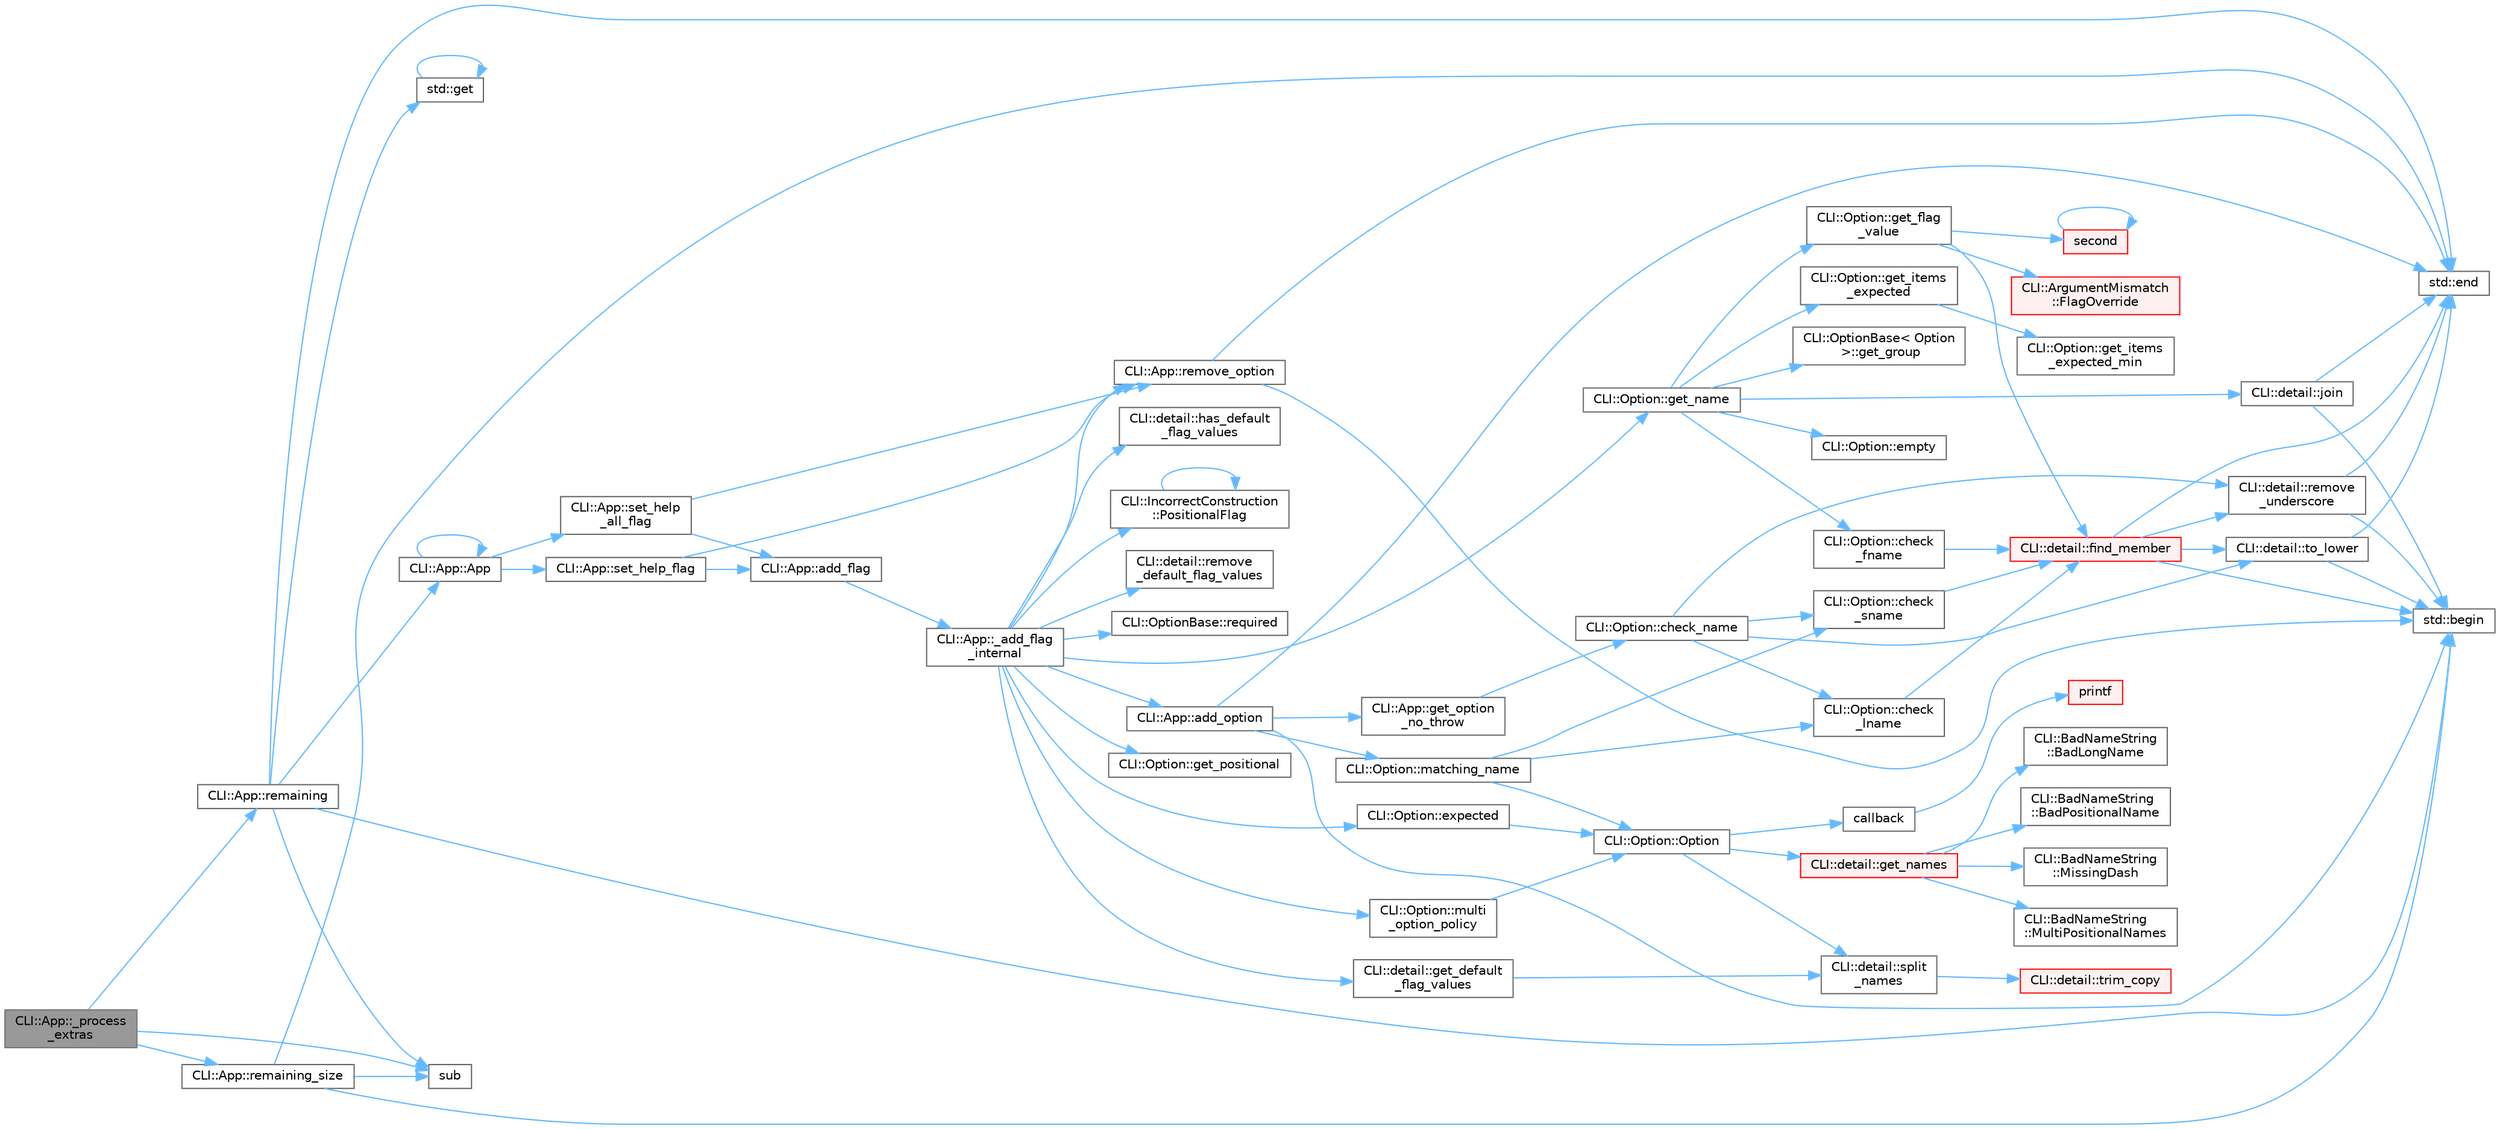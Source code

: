 digraph "CLI::App::_process_extras"
{
 // LATEX_PDF_SIZE
  bgcolor="transparent";
  edge [fontname=Helvetica,fontsize=10,labelfontname=Helvetica,labelfontsize=10];
  node [fontname=Helvetica,fontsize=10,shape=box,height=0.2,width=0.4];
  rankdir="LR";
  Node1 [id="Node000001",label="CLI::App::_process\l_extras",height=0.2,width=0.4,color="gray40", fillcolor="grey60", style="filled", fontcolor="black",tooltip="Throw an error if anything is left over and should not be."];
  Node1 -> Node2 [id="edge1_Node000001_Node000002",color="steelblue1",style="solid",tooltip=" "];
  Node2 [id="Node000002",label="CLI::App::remaining",height=0.2,width=0.4,color="grey40", fillcolor="white", style="filled",URL="$class_c_l_i_1_1_app.html#a2d322ab49ac0e7a937014c0a3e4e0d9f",tooltip="This returns the missing options from the current subcommand"];
  Node2 -> Node3 [id="edge2_Node000002_Node000003",color="steelblue1",style="solid",tooltip=" "];
  Node3 [id="Node000003",label="CLI::App::App",height=0.2,width=0.4,color="grey40", fillcolor="white", style="filled",URL="$class_c_l_i_1_1_app.html#a8f5ebc36dcdff351cce50e3d3b89974f",tooltip="Special private constructor for subcommand"];
  Node3 -> Node3 [id="edge3_Node000003_Node000003",color="steelblue1",style="solid",tooltip=" "];
  Node3 -> Node4 [id="edge4_Node000003_Node000004",color="steelblue1",style="solid",tooltip=" "];
  Node4 [id="Node000004",label="CLI::App::set_help\l_all_flag",height=0.2,width=0.4,color="grey40", fillcolor="white", style="filled",URL="$class_c_l_i_1_1_app.html#af73694f6a3cc42e29e7274b77fdb5720",tooltip="Set a help all flag, replaced the existing one if present"];
  Node4 -> Node5 [id="edge5_Node000004_Node000005",color="steelblue1",style="solid",tooltip=" "];
  Node5 [id="Node000005",label="CLI::App::add_flag",height=0.2,width=0.4,color="grey40", fillcolor="white", style="filled",URL="$class_c_l_i_1_1_app.html#a5fef22317a182fa5db1d7b1af4c89c68",tooltip="Add a flag with no description or variable assignment"];
  Node5 -> Node6 [id="edge6_Node000005_Node000006",color="steelblue1",style="solid",tooltip=" "];
  Node6 [id="Node000006",label="CLI::App::_add_flag\l_internal",height=0.2,width=0.4,color="grey40", fillcolor="white", style="filled",URL="$class_c_l_i_1_1_app.html#ac09345525410ce482948265f16f72cdf",tooltip="Internal function for adding a flag"];
  Node6 -> Node7 [id="edge7_Node000006_Node000007",color="steelblue1",style="solid",tooltip=" "];
  Node7 [id="Node000007",label="CLI::App::add_option",height=0.2,width=0.4,color="grey40", fillcolor="white", style="filled",URL="$class_c_l_i_1_1_app.html#adb68306d25a26400399d11efe7211dc4",tooltip=" "];
  Node7 -> Node8 [id="edge8_Node000007_Node000008",color="steelblue1",style="solid",tooltip=" "];
  Node8 [id="Node000008",label="std::begin",height=0.2,width=0.4,color="grey40", fillcolor="white", style="filled",URL="$namespacestd.html#aec76fc52a775d29bc4058c8e1405045a",tooltip=" "];
  Node7 -> Node9 [id="edge9_Node000007_Node000009",color="steelblue1",style="solid",tooltip=" "];
  Node9 [id="Node000009",label="std::end",height=0.2,width=0.4,color="grey40", fillcolor="white", style="filled",URL="$namespacestd.html#a35f71a4c49ddf38bb590177e3a4b2598",tooltip=" "];
  Node7 -> Node10 [id="edge10_Node000007_Node000010",color="steelblue1",style="solid",tooltip=" "];
  Node10 [id="Node000010",label="CLI::App::get_option\l_no_throw",height=0.2,width=0.4,color="grey40", fillcolor="white", style="filled",URL="$class_c_l_i_1_1_app.html#a029d50d6fdfde25e7f3e94ef2e525ccc",tooltip="Get an option by name (noexcept non-const version)"];
  Node10 -> Node11 [id="edge11_Node000010_Node000011",color="steelblue1",style="solid",tooltip=" "];
  Node11 [id="Node000011",label="CLI::Option::check_name",height=0.2,width=0.4,color="grey40", fillcolor="white", style="filled",URL="$class_c_l_i_1_1_option.html#a1f9eda27ddb1b2d520e29724d550f6a0",tooltip="Check a name. Requires \"-\" or \"--\" for short / long, supports positional name"];
  Node11 -> Node12 [id="edge12_Node000011_Node000012",color="steelblue1",style="solid",tooltip=" "];
  Node12 [id="Node000012",label="CLI::Option::check\l_lname",height=0.2,width=0.4,color="grey40", fillcolor="white", style="filled",URL="$class_c_l_i_1_1_option.html#a6e970efc39aa4984b9bb797d071ce34a",tooltip="Requires \"--\" to be removed from string"];
  Node12 -> Node13 [id="edge13_Node000012_Node000013",color="steelblue1",style="solid",tooltip=" "];
  Node13 [id="Node000013",label="CLI::detail::find_member",height=0.2,width=0.4,color="red", fillcolor="#FFF0F0", style="filled",URL="$namespace_c_l_i_1_1detail.html#ac94be0722dce2c7ff522ebc3fb80e33d",tooltip="Check if a string is a member of a list of strings and optionally ignore case or ignore underscores"];
  Node13 -> Node8 [id="edge14_Node000013_Node000008",color="steelblue1",style="solid",tooltip=" "];
  Node13 -> Node9 [id="edge15_Node000013_Node000009",color="steelblue1",style="solid",tooltip=" "];
  Node13 -> Node17 [id="edge16_Node000013_Node000017",color="steelblue1",style="solid",tooltip=" "];
  Node17 [id="Node000017",label="CLI::detail::remove\l_underscore",height=0.2,width=0.4,color="grey40", fillcolor="white", style="filled",URL="$namespace_c_l_i_1_1detail.html#a5359a7a0e33366a12e15523b100f591a",tooltip="remove underscores from a string"];
  Node17 -> Node8 [id="edge17_Node000017_Node000008",color="steelblue1",style="solid",tooltip=" "];
  Node17 -> Node9 [id="edge18_Node000017_Node000009",color="steelblue1",style="solid",tooltip=" "];
  Node13 -> Node15 [id="edge19_Node000013_Node000015",color="steelblue1",style="solid",tooltip=" "];
  Node15 [id="Node000015",label="CLI::detail::to_lower",height=0.2,width=0.4,color="grey40", fillcolor="white", style="filled",URL="$namespace_c_l_i_1_1detail.html#ae83709ec148057ec53df4383645727e9",tooltip="Return a lower case version of a string"];
  Node15 -> Node8 [id="edge20_Node000015_Node000008",color="steelblue1",style="solid",tooltip=" "];
  Node15 -> Node9 [id="edge21_Node000015_Node000009",color="steelblue1",style="solid",tooltip=" "];
  Node11 -> Node18 [id="edge22_Node000011_Node000018",color="steelblue1",style="solid",tooltip=" "];
  Node18 [id="Node000018",label="CLI::Option::check\l_sname",height=0.2,width=0.4,color="grey40", fillcolor="white", style="filled",URL="$class_c_l_i_1_1_option.html#a46e7395f6a8a720e4305aea2edb4aa7b",tooltip="Requires \"-\" to be removed from string"];
  Node18 -> Node13 [id="edge23_Node000018_Node000013",color="steelblue1",style="solid",tooltip=" "];
  Node11 -> Node17 [id="edge24_Node000011_Node000017",color="steelblue1",style="solid",tooltip=" "];
  Node11 -> Node15 [id="edge25_Node000011_Node000015",color="steelblue1",style="solid",tooltip=" "];
  Node7 -> Node19 [id="edge26_Node000007_Node000019",color="steelblue1",style="solid",tooltip=" "];
  Node19 [id="Node000019",label="CLI::Option::matching_name",height=0.2,width=0.4,color="grey40", fillcolor="white", style="filled",URL="$class_c_l_i_1_1_option.html#a67b1e51f9f873b265dac8122746fc2d7",tooltip="If options share any of the same names, find it"];
  Node19 -> Node12 [id="edge27_Node000019_Node000012",color="steelblue1",style="solid",tooltip=" "];
  Node19 -> Node18 [id="edge28_Node000019_Node000018",color="steelblue1",style="solid",tooltip=" "];
  Node19 -> Node20 [id="edge29_Node000019_Node000020",color="steelblue1",style="solid",tooltip=" "];
  Node20 [id="Node000020",label="CLI::Option::Option",height=0.2,width=0.4,color="grey40", fillcolor="white", style="filled",URL="$class_c_l_i_1_1_option.html#a577e99d3ea33598b4dc3605f544d14fc",tooltip="Making an option by hand is not defined, it must be made by the App class"];
  Node20 -> Node21 [id="edge30_Node000020_Node000021",color="steelblue1",style="solid",tooltip=" "];
  Node21 [id="Node000021",label="callback",height=0.2,width=0.4,color="grey40", fillcolor="white", style="filled",URL="$external_2spine-runtimes_2spine-sfml_2c_2example_2main_8cpp.html#a2f27b7fc84a39cace84d90f62a8d4c8e",tooltip=" "];
  Node21 -> Node22 [id="edge31_Node000021_Node000022",color="steelblue1",style="solid",tooltip=" "];
  Node22 [id="Node000022",label="printf",height=0.2,width=0.4,color="red", fillcolor="#FFF0F0", style="filled",URL="$printf_8h.html#aee3ed3a831f25f07e7be3919fff2203a",tooltip=" "];
  Node20 -> Node53 [id="edge32_Node000020_Node000053",color="steelblue1",style="solid",tooltip=" "];
  Node53 [id="Node000053",label="CLI::detail::get_names",height=0.2,width=0.4,color="red", fillcolor="#FFF0F0", style="filled",URL="$namespace_c_l_i_1_1detail.html#a6c9c870c5f7cd261e7363cb862634a3a",tooltip="Get a vector of short names, one of long names, and a single name"];
  Node53 -> Node54 [id="edge33_Node000053_Node000054",color="steelblue1",style="solid",tooltip=" "];
  Node54 [id="Node000054",label="CLI::BadNameString\l::BadLongName",height=0.2,width=0.4,color="grey40", fillcolor="white", style="filled",URL="$class_c_l_i_1_1_bad_name_string.html#a4c84dfdba8d943ad494daead50c9097d",tooltip=" "];
  Node53 -> Node55 [id="edge34_Node000053_Node000055",color="steelblue1",style="solid",tooltip=" "];
  Node55 [id="Node000055",label="CLI::BadNameString\l::BadPositionalName",height=0.2,width=0.4,color="grey40", fillcolor="white", style="filled",URL="$class_c_l_i_1_1_bad_name_string.html#a6dd4927b244bb94d306c805f87f47e4b",tooltip=" "];
  Node53 -> Node56 [id="edge35_Node000053_Node000056",color="steelblue1",style="solid",tooltip=" "];
  Node56 [id="Node000056",label="CLI::BadNameString\l::MissingDash",height=0.2,width=0.4,color="grey40", fillcolor="white", style="filled",URL="$class_c_l_i_1_1_bad_name_string.html#a17d7fdda9def1c79a9b86d04cfd35f75",tooltip=" "];
  Node53 -> Node57 [id="edge36_Node000053_Node000057",color="steelblue1",style="solid",tooltip=" "];
  Node57 [id="Node000057",label="CLI::BadNameString\l::MultiPositionalNames",height=0.2,width=0.4,color="grey40", fillcolor="white", style="filled",URL="$class_c_l_i_1_1_bad_name_string.html#ac798ab322c49c3f922e325d269070c38",tooltip=" "];
  Node20 -> Node64 [id="edge37_Node000020_Node000064",color="steelblue1",style="solid",tooltip=" "];
  Node64 [id="Node000064",label="CLI::detail::split\l_names",height=0.2,width=0.4,color="grey40", fillcolor="white", style="filled",URL="$namespace_c_l_i_1_1detail.html#ac8a8403ca4cfb40e30979111083c0c1c",tooltip=" "];
  Node64 -> Node65 [id="edge38_Node000064_Node000065",color="steelblue1",style="solid",tooltip=" "];
  Node65 [id="Node000065",label="CLI::detail::trim_copy",height=0.2,width=0.4,color="red", fillcolor="#FFF0F0", style="filled",URL="$namespace_c_l_i_1_1detail.html#a5c7b00a328b3b2da564794081646c251",tooltip="Make a copy of the string and then trim it"];
  Node6 -> Node69 [id="edge39_Node000006_Node000069",color="steelblue1",style="solid",tooltip=" "];
  Node69 [id="Node000069",label="CLI::Option::expected",height=0.2,width=0.4,color="grey40", fillcolor="white", style="filled",URL="$class_c_l_i_1_1_option.html#a0b7cf6e62c1800a53ad314772eef6ed1",tooltip="Set the number of expected arguments"];
  Node69 -> Node20 [id="edge40_Node000069_Node000020",color="steelblue1",style="solid",tooltip=" "];
  Node6 -> Node70 [id="edge41_Node000006_Node000070",color="steelblue1",style="solid",tooltip=" "];
  Node70 [id="Node000070",label="CLI::detail::get_default\l_flag_values",height=0.2,width=0.4,color="grey40", fillcolor="white", style="filled",URL="$namespace_c_l_i_1_1detail.html#a01343c353c26ada5379fb84cbd3b01c8",tooltip="extract default flag values either {def} or starting with a !"];
  Node70 -> Node64 [id="edge42_Node000070_Node000064",color="steelblue1",style="solid",tooltip=" "];
  Node6 -> Node71 [id="edge43_Node000006_Node000071",color="steelblue1",style="solid",tooltip=" "];
  Node71 [id="Node000071",label="CLI::Option::get_name",height=0.2,width=0.4,color="grey40", fillcolor="white", style="filled",URL="$class_c_l_i_1_1_option.html#a47e135d5198fd9df5b481091d2538b60",tooltip="Gets a comma separated list of names. Will include / prefer the positional name if positional is true..."];
  Node71 -> Node72 [id="edge44_Node000071_Node000072",color="steelblue1",style="solid",tooltip=" "];
  Node72 [id="Node000072",label="CLI::Option::check\l_fname",height=0.2,width=0.4,color="grey40", fillcolor="white", style="filled",URL="$class_c_l_i_1_1_option.html#a331870cf4db8893cac3af126aac487a8",tooltip="Requires \"--\" to be removed from string"];
  Node72 -> Node13 [id="edge45_Node000072_Node000013",color="steelblue1",style="solid",tooltip=" "];
  Node71 -> Node73 [id="edge46_Node000071_Node000073",color="steelblue1",style="solid",tooltip=" "];
  Node73 [id="Node000073",label="CLI::Option::empty",height=0.2,width=0.4,color="grey40", fillcolor="white", style="filled",URL="$class_c_l_i_1_1_option.html#ab9d324306095b7af93bc09812f5b4dec",tooltip="True if the option was not passed"];
  Node71 -> Node74 [id="edge47_Node000071_Node000074",color="steelblue1",style="solid",tooltip=" "];
  Node74 [id="Node000074",label="CLI::Option::get_flag\l_value",height=0.2,width=0.4,color="grey40", fillcolor="white", style="filled",URL="$class_c_l_i_1_1_option.html#aa006173c1a09b0ed01bff4b305b042ca",tooltip=" "];
  Node74 -> Node13 [id="edge48_Node000074_Node000013",color="steelblue1",style="solid",tooltip=" "];
  Node74 -> Node75 [id="edge49_Node000074_Node000075",color="steelblue1",style="solid",tooltip=" "];
  Node75 [id="Node000075",label="CLI::ArgumentMismatch\l::FlagOverride",height=0.2,width=0.4,color="red", fillcolor="#FFF0F0", style="filled",URL="$class_c_l_i_1_1_argument_mismatch.html#af40fccb119664c7c5025bba76fb2d7e2",tooltip=" "];
  Node74 -> Node79 [id="edge50_Node000074_Node000079",color="steelblue1",style="solid",tooltip=" "];
  Node79 [id="Node000079",label="second",height=0.2,width=0.4,color="red", fillcolor="#FFF0F0", style="filled",URL="$second___n_o_n_e_8f.html#ae9f971a8b343bd2fcb85c3b16da97f10",tooltip="SECOND returns nothing"];
  Node79 -> Node79 [id="edge51_Node000079_Node000079",color="steelblue1",style="solid",tooltip=" "];
  Node71 -> Node80 [id="edge52_Node000071_Node000080",color="steelblue1",style="solid",tooltip=" "];
  Node80 [id="Node000080",label="CLI::OptionBase\< Option\l \>::get_group",height=0.2,width=0.4,color="grey40", fillcolor="white", style="filled",URL="$class_c_l_i_1_1_option_base.html#aeb86193da05c10a12814ce45d2d16e0d",tooltip=" "];
  Node71 -> Node81 [id="edge53_Node000071_Node000081",color="steelblue1",style="solid",tooltip=" "];
  Node81 [id="Node000081",label="CLI::Option::get_items\l_expected",height=0.2,width=0.4,color="grey40", fillcolor="white", style="filled",URL="$class_c_l_i_1_1_option.html#aa12c4f65cf2ac9c58ebe050c46603fc0",tooltip="The total min number of expected string values to be used"];
  Node81 -> Node82 [id="edge54_Node000081_Node000082",color="steelblue1",style="solid",tooltip=" "];
  Node82 [id="Node000082",label="CLI::Option::get_items\l_expected_min",height=0.2,width=0.4,color="grey40", fillcolor="white", style="filled",URL="$class_c_l_i_1_1_option.html#a65f68eaa288d2608560ae87f3c36f6fa",tooltip="The total min number of expected string values to be used"];
  Node71 -> Node83 [id="edge55_Node000071_Node000083",color="steelblue1",style="solid",tooltip=" "];
  Node83 [id="Node000083",label="CLI::detail::join",height=0.2,width=0.4,color="grey40", fillcolor="white", style="filled",URL="$namespace_c_l_i_1_1detail.html#ab351f13ec104e2cba19ec6baf4a552f6",tooltip="Simple function to join a string"];
  Node83 -> Node8 [id="edge56_Node000083_Node000008",color="steelblue1",style="solid",tooltip=" "];
  Node83 -> Node9 [id="edge57_Node000083_Node000009",color="steelblue1",style="solid",tooltip=" "];
  Node6 -> Node84 [id="edge58_Node000006_Node000084",color="steelblue1",style="solid",tooltip=" "];
  Node84 [id="Node000084",label="CLI::Option::get_positional",height=0.2,width=0.4,color="grey40", fillcolor="white", style="filled",URL="$class_c_l_i_1_1_option.html#a0f23a3a1ed7c5a47585117a4c9f27120",tooltip="True if the argument can be given directly"];
  Node6 -> Node85 [id="edge59_Node000006_Node000085",color="steelblue1",style="solid",tooltip=" "];
  Node85 [id="Node000085",label="CLI::detail::has_default\l_flag_values",height=0.2,width=0.4,color="grey40", fillcolor="white", style="filled",URL="$namespace_c_l_i_1_1detail.html#ae89da9fa11d234a8bf504d6ec85133cc",tooltip="check if the flag definitions has possible false flags"];
  Node6 -> Node86 [id="edge60_Node000006_Node000086",color="steelblue1",style="solid",tooltip=" "];
  Node86 [id="Node000086",label="CLI::Option::multi\l_option_policy",height=0.2,width=0.4,color="grey40", fillcolor="white", style="filled",URL="$class_c_l_i_1_1_option.html#a849a0cf07784e81b514761722a0d9efc",tooltip="Take the last argument if given multiple times (or another policy)"];
  Node86 -> Node20 [id="edge61_Node000086_Node000020",color="steelblue1",style="solid",tooltip=" "];
  Node6 -> Node87 [id="edge62_Node000006_Node000087",color="steelblue1",style="solid",tooltip=" "];
  Node87 [id="Node000087",label="CLI::IncorrectConstruction\l::PositionalFlag",height=0.2,width=0.4,color="grey40", fillcolor="white", style="filled",URL="$class_c_l_i_1_1_incorrect_construction.html#a90eef424efd6e5b6cb8874ba2e53ce08",tooltip=" "];
  Node87 -> Node87 [id="edge63_Node000087_Node000087",color="steelblue1",style="solid",tooltip=" "];
  Node6 -> Node88 [id="edge64_Node000006_Node000088",color="steelblue1",style="solid",tooltip=" "];
  Node88 [id="Node000088",label="CLI::detail::remove\l_default_flag_values",height=0.2,width=0.4,color="grey40", fillcolor="white", style="filled",URL="$namespace_c_l_i_1_1detail.html#a35553311017b07811ce81db2f560cb3d",tooltip=" "];
  Node6 -> Node89 [id="edge65_Node000006_Node000089",color="steelblue1",style="solid",tooltip=" "];
  Node89 [id="Node000089",label="CLI::App::remove_option",height=0.2,width=0.4,color="grey40", fillcolor="white", style="filled",URL="$class_c_l_i_1_1_app.html#a8e09991d2a23ae48aff139c8eda5f6c7",tooltip="Removes an option from the App. Takes an option pointer. Returns true if found and removed."];
  Node89 -> Node8 [id="edge66_Node000089_Node000008",color="steelblue1",style="solid",tooltip=" "];
  Node89 -> Node9 [id="edge67_Node000089_Node000009",color="steelblue1",style="solid",tooltip=" "];
  Node6 -> Node90 [id="edge68_Node000006_Node000090",color="steelblue1",style="solid",tooltip=" "];
  Node90 [id="Node000090",label="CLI::OptionBase::required",height=0.2,width=0.4,color="grey40", fillcolor="white", style="filled",URL="$class_c_l_i_1_1_option_base.html#af18d4c8d8c2392b6947db9179110289a",tooltip="Set the option as required"];
  Node4 -> Node89 [id="edge69_Node000004_Node000089",color="steelblue1",style="solid",tooltip=" "];
  Node3 -> Node91 [id="edge70_Node000003_Node000091",color="steelblue1",style="solid",tooltip=" "];
  Node91 [id="Node000091",label="CLI::App::set_help_flag",height=0.2,width=0.4,color="grey40", fillcolor="white", style="filled",URL="$class_c_l_i_1_1_app.html#a0d5c8de603f1911aee549b649c68e083",tooltip="Set a help flag, replace the existing one if present"];
  Node91 -> Node5 [id="edge71_Node000091_Node000005",color="steelblue1",style="solid",tooltip=" "];
  Node91 -> Node89 [id="edge72_Node000091_Node000089",color="steelblue1",style="solid",tooltip=" "];
  Node2 -> Node8 [id="edge73_Node000002_Node000008",color="steelblue1",style="solid",tooltip=" "];
  Node2 -> Node9 [id="edge74_Node000002_Node000009",color="steelblue1",style="solid",tooltip=" "];
  Node2 -> Node92 [id="edge75_Node000002_Node000092",color="steelblue1",style="solid",tooltip=" "];
  Node92 [id="Node000092",label="std::get",height=0.2,width=0.4,color="grey40", fillcolor="white", style="filled",URL="$namespacestd.html#aae41d8280b7ccc3f0e0a0be2dab21c8f",tooltip="Gets an element by index."];
  Node92 -> Node92 [id="edge76_Node000092_Node000092",color="steelblue1",style="solid",tooltip=" "];
  Node2 -> Node93 [id="edge77_Node000002_Node000093",color="steelblue1",style="solid",tooltip=" "];
  Node93 [id="Node000093",label="sub",height=0.2,width=0.4,color="grey40", fillcolor="white", style="filled",URL="$svd__common_8h.html#abbcc1b1ba3de417b2c556b7a2f6d54f6",tooltip=" "];
  Node1 -> Node94 [id="edge78_Node000001_Node000094",color="steelblue1",style="solid",tooltip=" "];
  Node94 [id="Node000094",label="CLI::App::remaining_size",height=0.2,width=0.4,color="grey40", fillcolor="white", style="filled",URL="$class_c_l_i_1_1_app.html#a052da033d29b8ed67be7bdc405f949a0",tooltip="This returns the number of remaining options, minus the – separator"];
  Node94 -> Node8 [id="edge79_Node000094_Node000008",color="steelblue1",style="solid",tooltip=" "];
  Node94 -> Node9 [id="edge80_Node000094_Node000009",color="steelblue1",style="solid",tooltip=" "];
  Node94 -> Node93 [id="edge81_Node000094_Node000093",color="steelblue1",style="solid",tooltip=" "];
  Node1 -> Node93 [id="edge82_Node000001_Node000093",color="steelblue1",style="solid",tooltip=" "];
}
